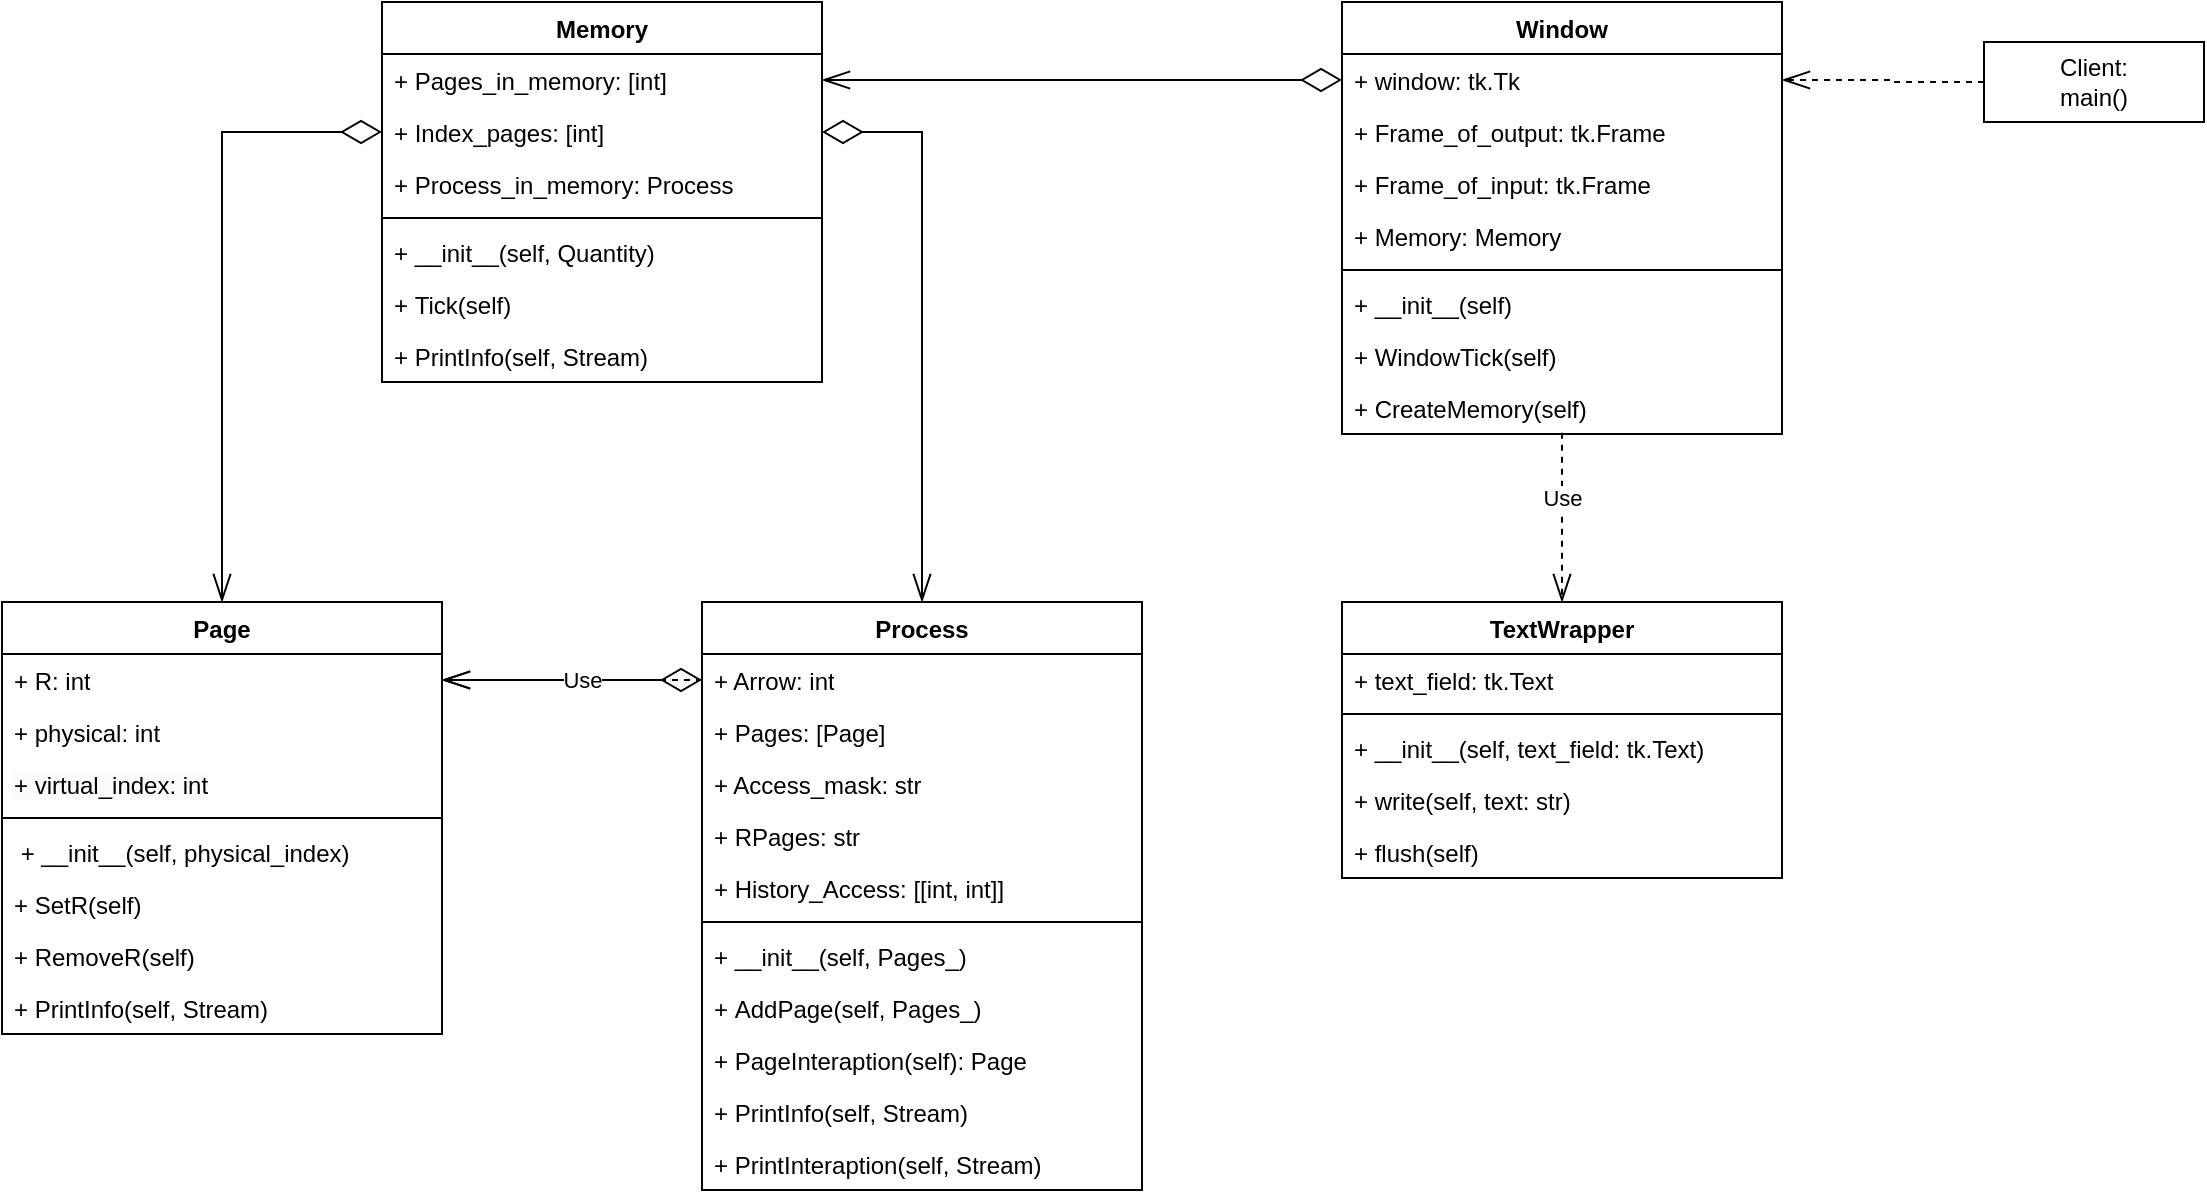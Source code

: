 <mxfile version="21.3.2" type="device">
  <diagram id="C5RBs43oDa-KdzZeNtuy" name="Page-1">
    <mxGraphModel dx="1255" dy="1183" grid="1" gridSize="10" guides="1" tooltips="1" connect="1" arrows="1" fold="1" page="1" pageScale="1" pageWidth="827" pageHeight="1169" math="0" shadow="0">
      <root>
        <mxCell id="WIyWlLk6GJQsqaUBKTNV-0" />
        <mxCell id="WIyWlLk6GJQsqaUBKTNV-1" parent="WIyWlLk6GJQsqaUBKTNV-0" />
        <mxCell id="MWfhElLqochhK2qnCRlh-4" value="Page" style="swimlane;fontStyle=1;align=center;verticalAlign=top;childLayout=stackLayout;horizontal=1;startSize=26;horizontalStack=0;resizeParent=1;resizeParentMax=0;resizeLast=0;collapsible=1;marginBottom=0;whiteSpace=wrap;html=1;" vertex="1" parent="WIyWlLk6GJQsqaUBKTNV-1">
          <mxGeometry x="140" y="320" width="220" height="216" as="geometry" />
        </mxCell>
        <mxCell id="MWfhElLqochhK2qnCRlh-5" value="&lt;div&gt;+ R: int&lt;/div&gt;" style="text;strokeColor=none;fillColor=none;align=left;verticalAlign=top;spacingLeft=4;spacingRight=4;overflow=hidden;rotatable=0;points=[[0,0.5],[1,0.5]];portConstraint=eastwest;whiteSpace=wrap;html=1;" vertex="1" parent="MWfhElLqochhK2qnCRlh-4">
          <mxGeometry y="26" width="220" height="26" as="geometry" />
        </mxCell>
        <mxCell id="MWfhElLqochhK2qnCRlh-9" value="+ physical: int&lt;br&gt;" style="text;strokeColor=none;fillColor=none;align=left;verticalAlign=top;spacingLeft=4;spacingRight=4;overflow=hidden;rotatable=0;points=[[0,0.5],[1,0.5]];portConstraint=eastwest;whiteSpace=wrap;html=1;" vertex="1" parent="MWfhElLqochhK2qnCRlh-4">
          <mxGeometry y="52" width="220" height="26" as="geometry" />
        </mxCell>
        <mxCell id="MWfhElLqochhK2qnCRlh-8" value="&lt;span style=&quot;color: rgb(0, 0, 0); font-family: Helvetica; font-size: 12px; font-style: normal; font-variant-ligatures: normal; font-variant-caps: normal; font-weight: 400; letter-spacing: normal; orphans: 2; text-align: left; text-indent: 0px; text-transform: none; widows: 2; word-spacing: 0px; -webkit-text-stroke-width: 0px; background-color: rgb(251, 251, 251); text-decoration-thickness: initial; text-decoration-style: initial; text-decoration-color: initial; float: none; display: inline !important;&quot;&gt;+ virtual_index: int&lt;/span&gt;" style="text;strokeColor=none;fillColor=none;align=left;verticalAlign=top;spacingLeft=4;spacingRight=4;overflow=hidden;rotatable=0;points=[[0,0.5],[1,0.5]];portConstraint=eastwest;whiteSpace=wrap;html=1;" vertex="1" parent="MWfhElLqochhK2qnCRlh-4">
          <mxGeometry y="78" width="220" height="26" as="geometry" />
        </mxCell>
        <mxCell id="MWfhElLqochhK2qnCRlh-6" value="" style="line;strokeWidth=1;fillColor=none;align=left;verticalAlign=middle;spacingTop=-1;spacingLeft=3;spacingRight=3;rotatable=0;labelPosition=right;points=[];portConstraint=eastwest;strokeColor=inherit;" vertex="1" parent="MWfhElLqochhK2qnCRlh-4">
          <mxGeometry y="104" width="220" height="8" as="geometry" />
        </mxCell>
        <mxCell id="MWfhElLqochhK2qnCRlh-7" value="&amp;nbsp;+ __init__(self, physical_index)" style="text;strokeColor=none;fillColor=none;align=left;verticalAlign=top;spacingLeft=4;spacingRight=4;overflow=hidden;rotatable=0;points=[[0,0.5],[1,0.5]];portConstraint=eastwest;whiteSpace=wrap;html=1;" vertex="1" parent="MWfhElLqochhK2qnCRlh-4">
          <mxGeometry y="112" width="220" height="26" as="geometry" />
        </mxCell>
        <mxCell id="MWfhElLqochhK2qnCRlh-12" value="+ SetR(self)" style="text;strokeColor=none;fillColor=none;align=left;verticalAlign=top;spacingLeft=4;spacingRight=4;overflow=hidden;rotatable=0;points=[[0,0.5],[1,0.5]];portConstraint=eastwest;whiteSpace=wrap;html=1;" vertex="1" parent="MWfhElLqochhK2qnCRlh-4">
          <mxGeometry y="138" width="220" height="26" as="geometry" />
        </mxCell>
        <mxCell id="MWfhElLqochhK2qnCRlh-11" value="+ RemoveR(self)" style="text;strokeColor=none;fillColor=none;align=left;verticalAlign=top;spacingLeft=4;spacingRight=4;overflow=hidden;rotatable=0;points=[[0,0.5],[1,0.5]];portConstraint=eastwest;whiteSpace=wrap;html=1;" vertex="1" parent="MWfhElLqochhK2qnCRlh-4">
          <mxGeometry y="164" width="220" height="26" as="geometry" />
        </mxCell>
        <mxCell id="MWfhElLqochhK2qnCRlh-10" value="+&amp;nbsp;PrintInfo(self, Stream)" style="text;strokeColor=none;fillColor=none;align=left;verticalAlign=top;spacingLeft=4;spacingRight=4;overflow=hidden;rotatable=0;points=[[0,0.5],[1,0.5]];portConstraint=eastwest;whiteSpace=wrap;html=1;" vertex="1" parent="MWfhElLqochhK2qnCRlh-4">
          <mxGeometry y="190" width="220" height="26" as="geometry" />
        </mxCell>
        <mxCell id="MWfhElLqochhK2qnCRlh-13" value="Process" style="swimlane;fontStyle=1;align=center;verticalAlign=top;childLayout=stackLayout;horizontal=1;startSize=26;horizontalStack=0;resizeParent=1;resizeParentMax=0;resizeLast=0;collapsible=1;marginBottom=0;whiteSpace=wrap;html=1;" vertex="1" parent="WIyWlLk6GJQsqaUBKTNV-1">
          <mxGeometry x="490" y="320" width="220" height="294" as="geometry" />
        </mxCell>
        <mxCell id="MWfhElLqochhK2qnCRlh-14" value="+ Arrow: int" style="text;strokeColor=none;fillColor=none;align=left;verticalAlign=top;spacingLeft=4;spacingRight=4;overflow=hidden;rotatable=0;points=[[0,0.5],[1,0.5]];portConstraint=eastwest;whiteSpace=wrap;html=1;" vertex="1" parent="MWfhElLqochhK2qnCRlh-13">
          <mxGeometry y="26" width="220" height="26" as="geometry" />
        </mxCell>
        <mxCell id="MWfhElLqochhK2qnCRlh-20" value="+&amp;nbsp;Pages: [Page]" style="text;strokeColor=none;fillColor=none;align=left;verticalAlign=top;spacingLeft=4;spacingRight=4;overflow=hidden;rotatable=0;points=[[0,0.5],[1,0.5]];portConstraint=eastwest;whiteSpace=wrap;html=1;" vertex="1" parent="MWfhElLqochhK2qnCRlh-13">
          <mxGeometry y="52" width="220" height="26" as="geometry" />
        </mxCell>
        <mxCell id="MWfhElLqochhK2qnCRlh-19" value="+ Access_mask: str" style="text;strokeColor=none;fillColor=none;align=left;verticalAlign=top;spacingLeft=4;spacingRight=4;overflow=hidden;rotatable=0;points=[[0,0.5],[1,0.5]];portConstraint=eastwest;whiteSpace=wrap;html=1;" vertex="1" parent="MWfhElLqochhK2qnCRlh-13">
          <mxGeometry y="78" width="220" height="26" as="geometry" />
        </mxCell>
        <mxCell id="MWfhElLqochhK2qnCRlh-18" value="+&amp;nbsp;RPages: str" style="text;strokeColor=none;fillColor=none;align=left;verticalAlign=top;spacingLeft=4;spacingRight=4;overflow=hidden;rotatable=0;points=[[0,0.5],[1,0.5]];portConstraint=eastwest;whiteSpace=wrap;html=1;" vertex="1" parent="MWfhElLqochhK2qnCRlh-13">
          <mxGeometry y="104" width="220" height="26" as="geometry" />
        </mxCell>
        <mxCell id="MWfhElLqochhK2qnCRlh-17" value="+&amp;nbsp;History_Access: [[int, int]]" style="text;strokeColor=none;fillColor=none;align=left;verticalAlign=top;spacingLeft=4;spacingRight=4;overflow=hidden;rotatable=0;points=[[0,0.5],[1,0.5]];portConstraint=eastwest;whiteSpace=wrap;html=1;" vertex="1" parent="MWfhElLqochhK2qnCRlh-13">
          <mxGeometry y="130" width="220" height="26" as="geometry" />
        </mxCell>
        <mxCell id="MWfhElLqochhK2qnCRlh-15" value="" style="line;strokeWidth=1;fillColor=none;align=left;verticalAlign=middle;spacingTop=-1;spacingLeft=3;spacingRight=3;rotatable=0;labelPosition=right;points=[];portConstraint=eastwest;strokeColor=inherit;" vertex="1" parent="MWfhElLqochhK2qnCRlh-13">
          <mxGeometry y="156" width="220" height="8" as="geometry" />
        </mxCell>
        <mxCell id="MWfhElLqochhK2qnCRlh-16" value="+ __init__(self, Pages_)" style="text;strokeColor=none;fillColor=none;align=left;verticalAlign=top;spacingLeft=4;spacingRight=4;overflow=hidden;rotatable=0;points=[[0,0.5],[1,0.5]];portConstraint=eastwest;whiteSpace=wrap;html=1;" vertex="1" parent="MWfhElLqochhK2qnCRlh-13">
          <mxGeometry y="164" width="220" height="26" as="geometry" />
        </mxCell>
        <mxCell id="MWfhElLqochhK2qnCRlh-23" value="+&amp;nbsp;AddPage(self, Pages_)" style="text;strokeColor=none;fillColor=none;align=left;verticalAlign=top;spacingLeft=4;spacingRight=4;overflow=hidden;rotatable=0;points=[[0,0.5],[1,0.5]];portConstraint=eastwest;whiteSpace=wrap;html=1;" vertex="1" parent="MWfhElLqochhK2qnCRlh-13">
          <mxGeometry y="190" width="220" height="26" as="geometry" />
        </mxCell>
        <mxCell id="MWfhElLqochhK2qnCRlh-22" value="+&amp;nbsp;PageInteraption(self): Page" style="text;strokeColor=none;fillColor=none;align=left;verticalAlign=top;spacingLeft=4;spacingRight=4;overflow=hidden;rotatable=0;points=[[0,0.5],[1,0.5]];portConstraint=eastwest;whiteSpace=wrap;html=1;" vertex="1" parent="MWfhElLqochhK2qnCRlh-13">
          <mxGeometry y="216" width="220" height="26" as="geometry" />
        </mxCell>
        <mxCell id="MWfhElLqochhK2qnCRlh-21" value="+&amp;nbsp;PrintInfo(self, Stream)" style="text;strokeColor=none;fillColor=none;align=left;verticalAlign=top;spacingLeft=4;spacingRight=4;overflow=hidden;rotatable=0;points=[[0,0.5],[1,0.5]];portConstraint=eastwest;whiteSpace=wrap;html=1;" vertex="1" parent="MWfhElLqochhK2qnCRlh-13">
          <mxGeometry y="242" width="220" height="26" as="geometry" />
        </mxCell>
        <mxCell id="MWfhElLqochhK2qnCRlh-24" value="+ PrintInteraption(self, Stream)" style="text;strokeColor=none;fillColor=none;align=left;verticalAlign=top;spacingLeft=4;spacingRight=4;overflow=hidden;rotatable=0;points=[[0,0.5],[1,0.5]];portConstraint=eastwest;whiteSpace=wrap;html=1;" vertex="1" parent="MWfhElLqochhK2qnCRlh-13">
          <mxGeometry y="268" width="220" height="26" as="geometry" />
        </mxCell>
        <mxCell id="MWfhElLqochhK2qnCRlh-25" style="edgeStyle=orthogonalEdgeStyle;rounded=0;orthogonalLoop=1;jettySize=auto;html=1;exitX=0;exitY=0.5;exitDx=0;exitDy=0;entryX=1;entryY=0.5;entryDx=0;entryDy=0;endArrow=openThin;endFill=0;startArrow=diamondThin;startFill=0;endSize=12;startSize=18;" edge="1" parent="WIyWlLk6GJQsqaUBKTNV-1" source="MWfhElLqochhK2qnCRlh-14" target="MWfhElLqochhK2qnCRlh-5">
          <mxGeometry relative="1" as="geometry" />
        </mxCell>
        <mxCell id="MWfhElLqochhK2qnCRlh-26" value="Memory" style="swimlane;fontStyle=1;align=center;verticalAlign=top;childLayout=stackLayout;horizontal=1;startSize=26;horizontalStack=0;resizeParent=1;resizeParentMax=0;resizeLast=0;collapsible=1;marginBottom=0;whiteSpace=wrap;html=1;" vertex="1" parent="WIyWlLk6GJQsqaUBKTNV-1">
          <mxGeometry x="330" y="20" width="220" height="190" as="geometry" />
        </mxCell>
        <mxCell id="MWfhElLqochhK2qnCRlh-27" value="+ Pages_in_memory: [int]" style="text;strokeColor=none;fillColor=none;align=left;verticalAlign=top;spacingLeft=4;spacingRight=4;overflow=hidden;rotatable=0;points=[[0,0.5],[1,0.5]];portConstraint=eastwest;whiteSpace=wrap;html=1;" vertex="1" parent="MWfhElLqochhK2qnCRlh-26">
          <mxGeometry y="26" width="220" height="26" as="geometry" />
        </mxCell>
        <mxCell id="MWfhElLqochhK2qnCRlh-31" value="+&amp;nbsp;Index_pages: [int]" style="text;strokeColor=none;fillColor=none;align=left;verticalAlign=top;spacingLeft=4;spacingRight=4;overflow=hidden;rotatable=0;points=[[0,0.5],[1,0.5]];portConstraint=eastwest;whiteSpace=wrap;html=1;" vertex="1" parent="MWfhElLqochhK2qnCRlh-26">
          <mxGeometry y="52" width="220" height="26" as="geometry" />
        </mxCell>
        <mxCell id="MWfhElLqochhK2qnCRlh-30" value="+&amp;nbsp;Process_in_memory: Process" style="text;strokeColor=none;fillColor=none;align=left;verticalAlign=top;spacingLeft=4;spacingRight=4;overflow=hidden;rotatable=0;points=[[0,0.5],[1,0.5]];portConstraint=eastwest;whiteSpace=wrap;html=1;" vertex="1" parent="MWfhElLqochhK2qnCRlh-26">
          <mxGeometry y="78" width="220" height="26" as="geometry" />
        </mxCell>
        <mxCell id="MWfhElLqochhK2qnCRlh-28" value="" style="line;strokeWidth=1;fillColor=none;align=left;verticalAlign=middle;spacingTop=-1;spacingLeft=3;spacingRight=3;rotatable=0;labelPosition=right;points=[];portConstraint=eastwest;strokeColor=inherit;" vertex="1" parent="MWfhElLqochhK2qnCRlh-26">
          <mxGeometry y="104" width="220" height="8" as="geometry" />
        </mxCell>
        <mxCell id="MWfhElLqochhK2qnCRlh-29" value="+&amp;nbsp;__init__(self, Quantity)" style="text;strokeColor=none;fillColor=none;align=left;verticalAlign=top;spacingLeft=4;spacingRight=4;overflow=hidden;rotatable=0;points=[[0,0.5],[1,0.5]];portConstraint=eastwest;whiteSpace=wrap;html=1;" vertex="1" parent="MWfhElLqochhK2qnCRlh-26">
          <mxGeometry y="112" width="220" height="26" as="geometry" />
        </mxCell>
        <mxCell id="MWfhElLqochhK2qnCRlh-33" value="+&amp;nbsp;Tick(self)" style="text;strokeColor=none;fillColor=none;align=left;verticalAlign=top;spacingLeft=4;spacingRight=4;overflow=hidden;rotatable=0;points=[[0,0.5],[1,0.5]];portConstraint=eastwest;whiteSpace=wrap;html=1;" vertex="1" parent="MWfhElLqochhK2qnCRlh-26">
          <mxGeometry y="138" width="220" height="26" as="geometry" />
        </mxCell>
        <mxCell id="MWfhElLqochhK2qnCRlh-32" value="+&amp;nbsp;PrintInfo(self, Stream)" style="text;strokeColor=none;fillColor=none;align=left;verticalAlign=top;spacingLeft=4;spacingRight=4;overflow=hidden;rotatable=0;points=[[0,0.5],[1,0.5]];portConstraint=eastwest;whiteSpace=wrap;html=1;" vertex="1" parent="MWfhElLqochhK2qnCRlh-26">
          <mxGeometry y="164" width="220" height="26" as="geometry" />
        </mxCell>
        <mxCell id="MWfhElLqochhK2qnCRlh-34" style="edgeStyle=orthogonalEdgeStyle;rounded=0;orthogonalLoop=1;jettySize=auto;html=1;exitX=1;exitY=0.5;exitDx=0;exitDy=0;entryX=0.5;entryY=0;entryDx=0;entryDy=0;endSize=12;startSize=18;endArrow=openThin;endFill=0;startArrow=diamondThin;startFill=0;" edge="1" parent="WIyWlLk6GJQsqaUBKTNV-1" source="MWfhElLqochhK2qnCRlh-31" target="MWfhElLqochhK2qnCRlh-13">
          <mxGeometry relative="1" as="geometry" />
        </mxCell>
        <mxCell id="MWfhElLqochhK2qnCRlh-35" style="edgeStyle=orthogonalEdgeStyle;rounded=0;orthogonalLoop=1;jettySize=auto;html=1;exitX=0;exitY=0.5;exitDx=0;exitDy=0;entryX=0.5;entryY=0;entryDx=0;entryDy=0;endSize=12;endArrow=openThin;endFill=0;startSize=18;startArrow=diamondThin;startFill=0;" edge="1" parent="WIyWlLk6GJQsqaUBKTNV-1" source="MWfhElLqochhK2qnCRlh-31" target="MWfhElLqochhK2qnCRlh-4">
          <mxGeometry relative="1" as="geometry" />
        </mxCell>
        <mxCell id="MWfhElLqochhK2qnCRlh-37" style="edgeStyle=orthogonalEdgeStyle;rounded=0;orthogonalLoop=1;jettySize=auto;html=1;exitX=0;exitY=0.5;exitDx=0;exitDy=0;entryX=1;entryY=0.5;entryDx=0;entryDy=0;endArrow=openThin;endFill=0;endSize=12;dashed=1;" edge="1" parent="WIyWlLk6GJQsqaUBKTNV-1" source="MWfhElLqochhK2qnCRlh-14" target="MWfhElLqochhK2qnCRlh-5">
          <mxGeometry relative="1" as="geometry" />
        </mxCell>
        <mxCell id="MWfhElLqochhK2qnCRlh-38" value="Use" style="edgeLabel;html=1;align=center;verticalAlign=middle;resizable=0;points=[];" vertex="1" connectable="0" parent="MWfhElLqochhK2qnCRlh-37">
          <mxGeometry x="-0.323" y="-1" relative="1" as="geometry">
            <mxPoint x="-16" y="1" as="offset" />
          </mxGeometry>
        </mxCell>
        <mxCell id="MWfhElLqochhK2qnCRlh-40" value="Window" style="swimlane;fontStyle=1;align=center;verticalAlign=top;childLayout=stackLayout;horizontal=1;startSize=26;horizontalStack=0;resizeParent=1;resizeParentMax=0;resizeLast=0;collapsible=1;marginBottom=0;whiteSpace=wrap;html=1;" vertex="1" parent="WIyWlLk6GJQsqaUBKTNV-1">
          <mxGeometry x="810" y="20" width="220" height="216" as="geometry" />
        </mxCell>
        <mxCell id="MWfhElLqochhK2qnCRlh-41" value="+&amp;nbsp;window: tk.Tk" style="text;strokeColor=none;fillColor=none;align=left;verticalAlign=top;spacingLeft=4;spacingRight=4;overflow=hidden;rotatable=0;points=[[0,0.5],[1,0.5]];portConstraint=eastwest;whiteSpace=wrap;html=1;" vertex="1" parent="MWfhElLqochhK2qnCRlh-40">
          <mxGeometry y="26" width="220" height="26" as="geometry" />
        </mxCell>
        <mxCell id="MWfhElLqochhK2qnCRlh-46" value="+ Frame_of_output: tk.Frame" style="text;strokeColor=none;fillColor=none;align=left;verticalAlign=top;spacingLeft=4;spacingRight=4;overflow=hidden;rotatable=0;points=[[0,0.5],[1,0.5]];portConstraint=eastwest;whiteSpace=wrap;html=1;" vertex="1" parent="MWfhElLqochhK2qnCRlh-40">
          <mxGeometry y="52" width="220" height="26" as="geometry" />
        </mxCell>
        <mxCell id="MWfhElLqochhK2qnCRlh-45" value="+&amp;nbsp;Frame_of_input: tk.Frame" style="text;strokeColor=none;fillColor=none;align=left;verticalAlign=top;spacingLeft=4;spacingRight=4;overflow=hidden;rotatable=0;points=[[0,0.5],[1,0.5]];portConstraint=eastwest;whiteSpace=wrap;html=1;" vertex="1" parent="MWfhElLqochhK2qnCRlh-40">
          <mxGeometry y="78" width="220" height="26" as="geometry" />
        </mxCell>
        <mxCell id="MWfhElLqochhK2qnCRlh-44" value="+&amp;nbsp;Memory: Memory" style="text;strokeColor=none;fillColor=none;align=left;verticalAlign=top;spacingLeft=4;spacingRight=4;overflow=hidden;rotatable=0;points=[[0,0.5],[1,0.5]];portConstraint=eastwest;whiteSpace=wrap;html=1;" vertex="1" parent="MWfhElLqochhK2qnCRlh-40">
          <mxGeometry y="104" width="220" height="26" as="geometry" />
        </mxCell>
        <mxCell id="MWfhElLqochhK2qnCRlh-42" value="" style="line;strokeWidth=1;fillColor=none;align=left;verticalAlign=middle;spacingTop=-1;spacingLeft=3;spacingRight=3;rotatable=0;labelPosition=right;points=[];portConstraint=eastwest;strokeColor=inherit;" vertex="1" parent="MWfhElLqochhK2qnCRlh-40">
          <mxGeometry y="130" width="220" height="8" as="geometry" />
        </mxCell>
        <mxCell id="MWfhElLqochhK2qnCRlh-43" value="+&amp;nbsp;__init__(self)" style="text;strokeColor=none;fillColor=none;align=left;verticalAlign=top;spacingLeft=4;spacingRight=4;overflow=hidden;rotatable=0;points=[[0,0.5],[1,0.5]];portConstraint=eastwest;whiteSpace=wrap;html=1;" vertex="1" parent="MWfhElLqochhK2qnCRlh-40">
          <mxGeometry y="138" width="220" height="26" as="geometry" />
        </mxCell>
        <mxCell id="MWfhElLqochhK2qnCRlh-48" value="+&amp;nbsp;WindowTick(self)" style="text;strokeColor=none;fillColor=none;align=left;verticalAlign=top;spacingLeft=4;spacingRight=4;overflow=hidden;rotatable=0;points=[[0,0.5],[1,0.5]];portConstraint=eastwest;whiteSpace=wrap;html=1;" vertex="1" parent="MWfhElLqochhK2qnCRlh-40">
          <mxGeometry y="164" width="220" height="26" as="geometry" />
        </mxCell>
        <mxCell id="MWfhElLqochhK2qnCRlh-47" value="+&amp;nbsp;CreateMemory(self)" style="text;strokeColor=none;fillColor=none;align=left;verticalAlign=top;spacingLeft=4;spacingRight=4;overflow=hidden;rotatable=0;points=[[0,0.5],[1,0.5]];portConstraint=eastwest;whiteSpace=wrap;html=1;" vertex="1" parent="MWfhElLqochhK2qnCRlh-40">
          <mxGeometry y="190" width="220" height="26" as="geometry" />
        </mxCell>
        <mxCell id="MWfhElLqochhK2qnCRlh-49" style="edgeStyle=orthogonalEdgeStyle;rounded=0;orthogonalLoop=1;jettySize=auto;html=1;exitX=0;exitY=0.5;exitDx=0;exitDy=0;entryX=1;entryY=0.5;entryDx=0;entryDy=0;endSize=12;startSize=18;endArrow=openThin;endFill=0;startArrow=diamondThin;startFill=0;" edge="1" parent="WIyWlLk6GJQsqaUBKTNV-1" source="MWfhElLqochhK2qnCRlh-41" target="MWfhElLqochhK2qnCRlh-27">
          <mxGeometry relative="1" as="geometry" />
        </mxCell>
        <mxCell id="MWfhElLqochhK2qnCRlh-50" value="TextWrapper" style="swimlane;fontStyle=1;align=center;verticalAlign=top;childLayout=stackLayout;horizontal=1;startSize=26;horizontalStack=0;resizeParent=1;resizeParentMax=0;resizeLast=0;collapsible=1;marginBottom=0;whiteSpace=wrap;html=1;" vertex="1" parent="WIyWlLk6GJQsqaUBKTNV-1">
          <mxGeometry x="810" y="320" width="220" height="138" as="geometry" />
        </mxCell>
        <mxCell id="MWfhElLqochhK2qnCRlh-51" value="+ text_field: tk.Text" style="text;strokeColor=none;fillColor=none;align=left;verticalAlign=top;spacingLeft=4;spacingRight=4;overflow=hidden;rotatable=0;points=[[0,0.5],[1,0.5]];portConstraint=eastwest;whiteSpace=wrap;html=1;" vertex="1" parent="MWfhElLqochhK2qnCRlh-50">
          <mxGeometry y="26" width="220" height="26" as="geometry" />
        </mxCell>
        <mxCell id="MWfhElLqochhK2qnCRlh-52" value="" style="line;strokeWidth=1;fillColor=none;align=left;verticalAlign=middle;spacingTop=-1;spacingLeft=3;spacingRight=3;rotatable=0;labelPosition=right;points=[];portConstraint=eastwest;strokeColor=inherit;" vertex="1" parent="MWfhElLqochhK2qnCRlh-50">
          <mxGeometry y="52" width="220" height="8" as="geometry" />
        </mxCell>
        <mxCell id="MWfhElLqochhK2qnCRlh-53" value="+ __init__(self, text_field: tk.Text)" style="text;strokeColor=none;fillColor=none;align=left;verticalAlign=top;spacingLeft=4;spacingRight=4;overflow=hidden;rotatable=0;points=[[0,0.5],[1,0.5]];portConstraint=eastwest;whiteSpace=wrap;html=1;" vertex="1" parent="MWfhElLqochhK2qnCRlh-50">
          <mxGeometry y="60" width="220" height="26" as="geometry" />
        </mxCell>
        <mxCell id="MWfhElLqochhK2qnCRlh-55" value="+&amp;nbsp;write(self, text: str)" style="text;strokeColor=none;fillColor=none;align=left;verticalAlign=top;spacingLeft=4;spacingRight=4;overflow=hidden;rotatable=0;points=[[0,0.5],[1,0.5]];portConstraint=eastwest;whiteSpace=wrap;html=1;" vertex="1" parent="MWfhElLqochhK2qnCRlh-50">
          <mxGeometry y="86" width="220" height="26" as="geometry" />
        </mxCell>
        <mxCell id="MWfhElLqochhK2qnCRlh-54" value="+&amp;nbsp;flush(self)" style="text;strokeColor=none;fillColor=none;align=left;verticalAlign=top;spacingLeft=4;spacingRight=4;overflow=hidden;rotatable=0;points=[[0,0.5],[1,0.5]];portConstraint=eastwest;whiteSpace=wrap;html=1;" vertex="1" parent="MWfhElLqochhK2qnCRlh-50">
          <mxGeometry y="112" width="220" height="26" as="geometry" />
        </mxCell>
        <mxCell id="MWfhElLqochhK2qnCRlh-56" style="edgeStyle=orthogonalEdgeStyle;rounded=0;orthogonalLoop=1;jettySize=auto;html=1;exitX=0.5;exitY=0.974;exitDx=0;exitDy=0;entryX=0.5;entryY=0;entryDx=0;entryDy=0;exitPerimeter=0;endArrow=openThin;endFill=0;startArrow=none;startFill=0;endSize=12;startSize=18;dashed=1;" edge="1" parent="WIyWlLk6GJQsqaUBKTNV-1" source="MWfhElLqochhK2qnCRlh-47" target="MWfhElLqochhK2qnCRlh-50">
          <mxGeometry relative="1" as="geometry">
            <Array as="points">
              <mxPoint x="920" y="260" />
              <mxPoint x="920" y="260" />
            </Array>
          </mxGeometry>
        </mxCell>
        <mxCell id="MWfhElLqochhK2qnCRlh-57" value="Use" style="edgeLabel;html=1;align=center;verticalAlign=middle;resizable=0;points=[];" vertex="1" connectable="0" parent="MWfhElLqochhK2qnCRlh-56">
          <mxGeometry x="-0.235" relative="1" as="geometry">
            <mxPoint as="offset" />
          </mxGeometry>
        </mxCell>
        <mxCell id="MWfhElLqochhK2qnCRlh-59" style="edgeStyle=orthogonalEdgeStyle;rounded=0;orthogonalLoop=1;jettySize=auto;html=1;exitX=0;exitY=0.5;exitDx=0;exitDy=0;entryX=1;entryY=0.5;entryDx=0;entryDy=0;endArrow=openThin;endFill=0;startSize=12;dashed=1;endSize=12;" edge="1" parent="WIyWlLk6GJQsqaUBKTNV-1" source="MWfhElLqochhK2qnCRlh-58" target="MWfhElLqochhK2qnCRlh-41">
          <mxGeometry relative="1" as="geometry" />
        </mxCell>
        <mxCell id="MWfhElLqochhK2qnCRlh-58" value="Client:&lt;br&gt;main()" style="html=1;whiteSpace=wrap;" vertex="1" parent="WIyWlLk6GJQsqaUBKTNV-1">
          <mxGeometry x="1131" y="40" width="110" height="40" as="geometry" />
        </mxCell>
      </root>
    </mxGraphModel>
  </diagram>
</mxfile>
